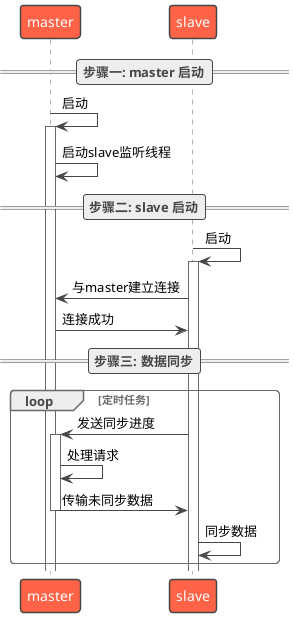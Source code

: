 @startuml
!theme vibrant

==步骤一: master 启动==
master -> master ++: 启动
master -> master : 启动slave监听线程
==步骤二: slave 启动==
slave -> slave ++: 启动
slave -> master : 与master建立连接
master -> slave : 连接成功
==步骤三: 数据同步==
loop 定时任务
    slave -> master ++: 发送同步进度
    master -> master : 处理请求
    master -> slave --: 传输未同步数据
    slave -> slave : 同步数据
end

@enduml